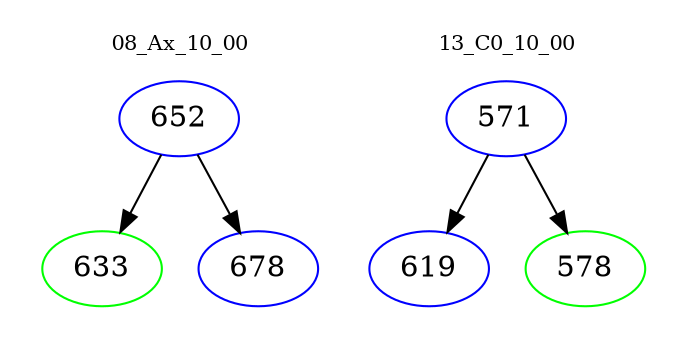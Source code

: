 digraph{
subgraph cluster_0 {
color = white
label = "08_Ax_10_00";
fontsize=10;
T0_652 [label="652", color="blue"]
T0_652 -> T0_633 [color="black"]
T0_633 [label="633", color="green"]
T0_652 -> T0_678 [color="black"]
T0_678 [label="678", color="blue"]
}
subgraph cluster_1 {
color = white
label = "13_C0_10_00";
fontsize=10;
T1_571 [label="571", color="blue"]
T1_571 -> T1_619 [color="black"]
T1_619 [label="619", color="blue"]
T1_571 -> T1_578 [color="black"]
T1_578 [label="578", color="green"]
}
}

